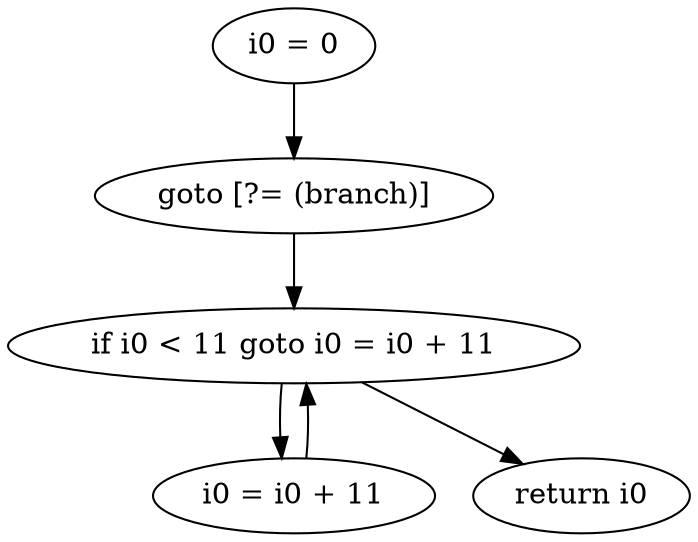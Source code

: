 digraph "unitGraph" {
    "i0 = 0"
    "goto [?= (branch)]"
    "i0 = i0 + 11"
    "if i0 < 11 goto i0 = i0 + 11"
    "return i0"
    "i0 = 0"->"goto [?= (branch)]";
    "goto [?= (branch)]"->"if i0 < 11 goto i0 = i0 + 11";
    "i0 = i0 + 11"->"if i0 < 11 goto i0 = i0 + 11";
    "if i0 < 11 goto i0 = i0 + 11"->"return i0";
    "if i0 < 11 goto i0 = i0 + 11"->"i0 = i0 + 11";
}
